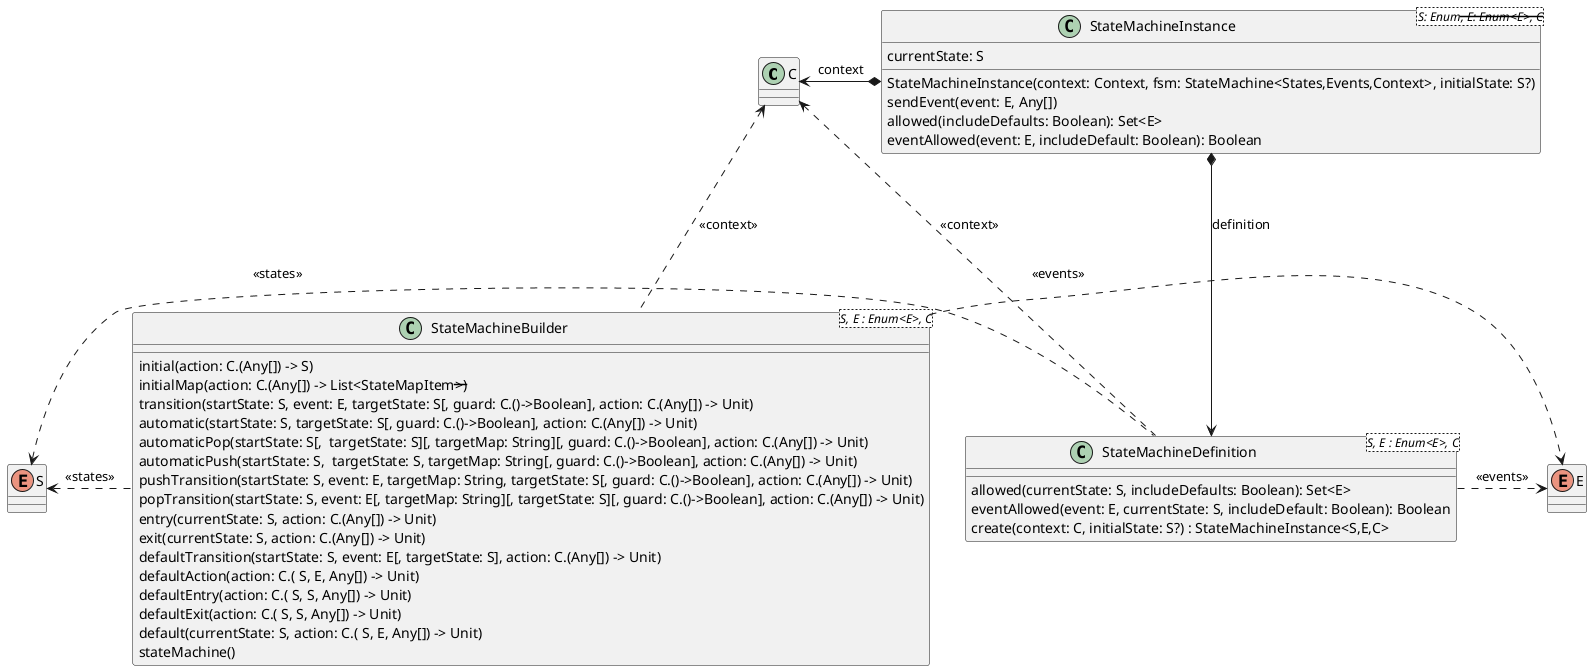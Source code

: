 @startuml

class C {
}
enum S {
}
enum E {
}

class StateMachineBuilder<S, E : Enum<E>, C> {
    initial(action: C.(Any[]) -> S)
    initialMap(action: C.(Any[]) -> List<StateMapItem<S>>)
    transition(startState: S, event: E, targetState: S[, guard: C.()->Boolean], action: C.(Any[]) -> Unit)
    automatic(startState: S, targetState: S[, guard: C.()->Boolean], action: C.(Any[]) -> Unit)
    automaticPop(startState: S[,  targetState: S][, targetMap: String][, guard: C.()->Boolean], action: C.(Any[]) -> Unit)
    automaticPush(startState: S,  targetState: S, targetMap: String[, guard: C.()->Boolean], action: C.(Any[]) -> Unit)
    pushTransition(startState: S, event: E, targetMap: String, targetState: S[, guard: C.()->Boolean], action: C.(Any[]) -> Unit)
    popTransition(startState: S, event: E[, targetMap: String][, targetState: S][, guard: C.()->Boolean], action: C.(Any[]) -> Unit)
    entry(currentState: S, action: C.(Any[]) -> Unit)
    exit(currentState: S, action: C.(Any[]) -> Unit)
    defaultTransition(startState: S, event: E[, targetState: S], action: C.(Any[]) -> Unit)
    defaultAction(action: C.( S, E, Any[]) -> Unit)
    defaultEntry(action: C.( S, S, Any[]) -> Unit)
    defaultExit(action: C.( S, S, Any[]) -> Unit)
    default(currentState: S, action: C.( S, E, Any[]) -> Unit)
    stateMachine()
}

class StateMachineDefinition<S, E : Enum<E>, C> {
    allowed(currentState: S, includeDefaults: Boolean): Set<E>
    eventAllowed(event: E, currentState: S, includeDefault: Boolean): Boolean
    create(context: C, initialState: S?) : StateMachineInstance<S,E,C>
}

class StateMachineInstance<S: Enum<S>, E: Enum<E>, C> {
    StateMachineInstance(context: Context, fsm: StateMachine<States,Events,Context>, initialState: S?)
    currentState: S
    sendEvent(event: E, Any[])
    allowed(includeDefaults: Boolean): Set<E>
    eventAllowed(event: E, includeDefault: Boolean): Boolean
}

StateMachineBuilder .left.> S : <<states>>
StateMachineBuilder .right.> E : <<events>>
StateMachineBuilder .up.> C : <<context>>

StateMachineDefinition .left.> S : <<states>>
StateMachineDefinition .right.> E : <<events>>
StateMachineDefinition .up.> C : <<context>>

StateMachineInstance *---> StateMachineDefinition : definition
StateMachineInstance *-left-> C : context

@enduml
